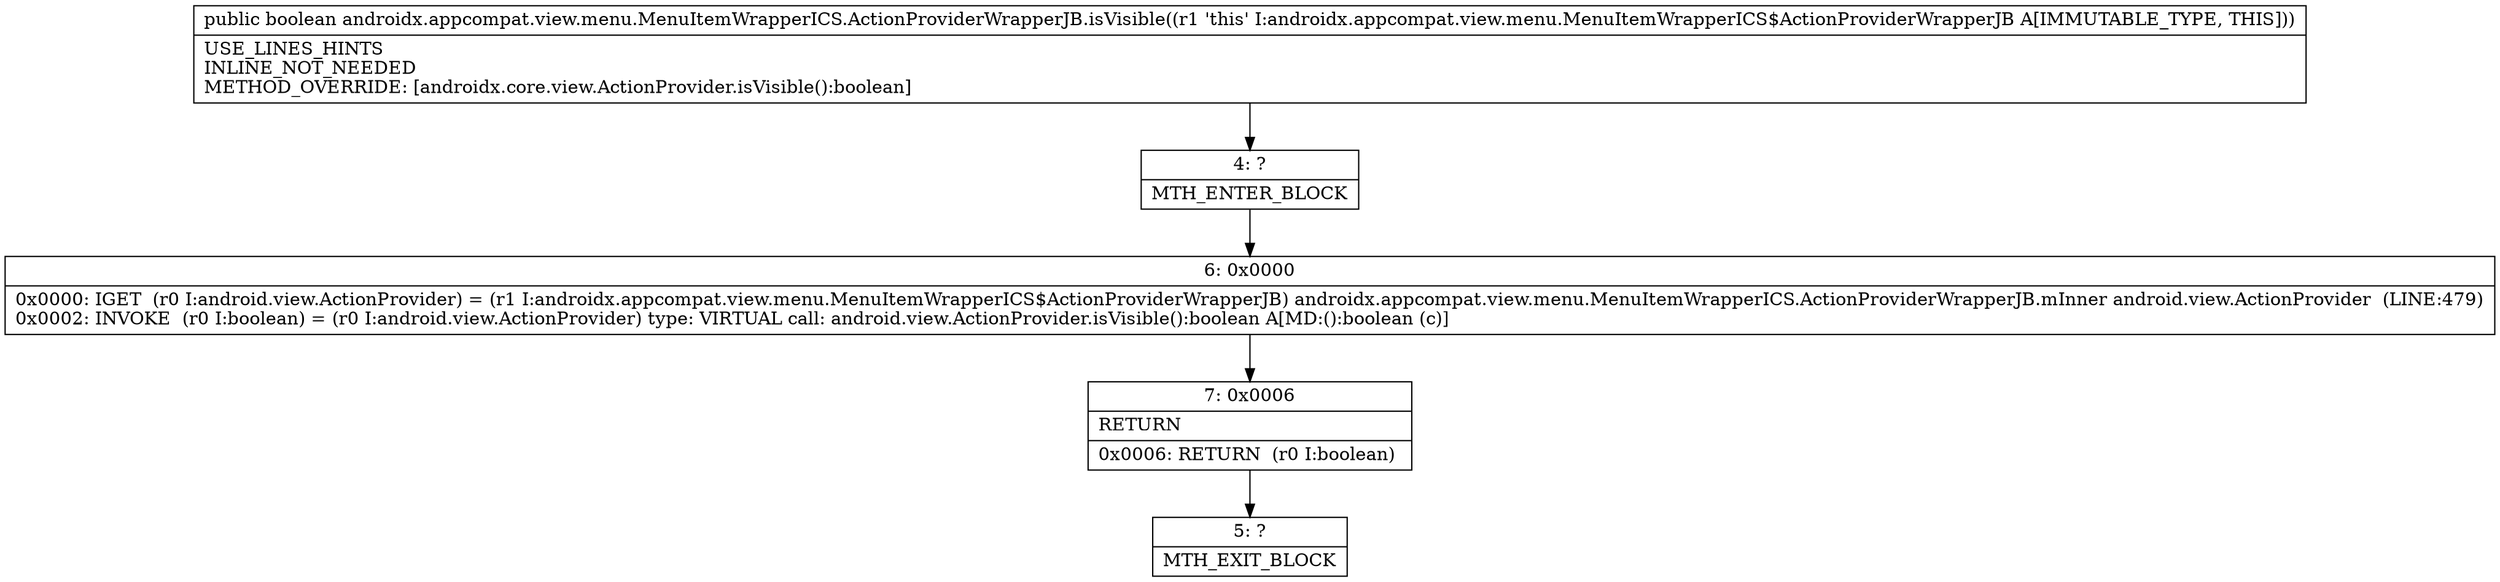 digraph "CFG forandroidx.appcompat.view.menu.MenuItemWrapperICS.ActionProviderWrapperJB.isVisible()Z" {
Node_4 [shape=record,label="{4\:\ ?|MTH_ENTER_BLOCK\l}"];
Node_6 [shape=record,label="{6\:\ 0x0000|0x0000: IGET  (r0 I:android.view.ActionProvider) = (r1 I:androidx.appcompat.view.menu.MenuItemWrapperICS$ActionProviderWrapperJB) androidx.appcompat.view.menu.MenuItemWrapperICS.ActionProviderWrapperJB.mInner android.view.ActionProvider  (LINE:479)\l0x0002: INVOKE  (r0 I:boolean) = (r0 I:android.view.ActionProvider) type: VIRTUAL call: android.view.ActionProvider.isVisible():boolean A[MD:():boolean (c)]\l}"];
Node_7 [shape=record,label="{7\:\ 0x0006|RETURN\l|0x0006: RETURN  (r0 I:boolean) \l}"];
Node_5 [shape=record,label="{5\:\ ?|MTH_EXIT_BLOCK\l}"];
MethodNode[shape=record,label="{public boolean androidx.appcompat.view.menu.MenuItemWrapperICS.ActionProviderWrapperJB.isVisible((r1 'this' I:androidx.appcompat.view.menu.MenuItemWrapperICS$ActionProviderWrapperJB A[IMMUTABLE_TYPE, THIS]))  | USE_LINES_HINTS\lINLINE_NOT_NEEDED\lMETHOD_OVERRIDE: [androidx.core.view.ActionProvider.isVisible():boolean]\l}"];
MethodNode -> Node_4;Node_4 -> Node_6;
Node_6 -> Node_7;
Node_7 -> Node_5;
}

